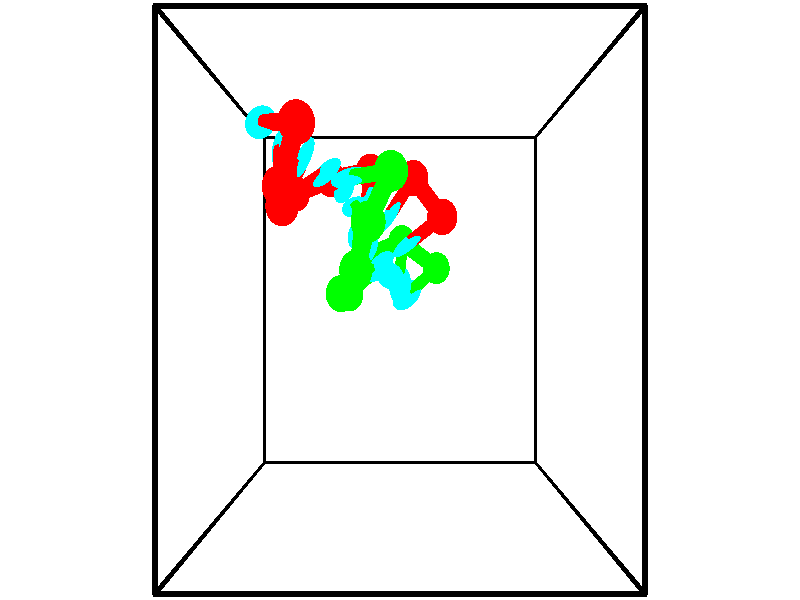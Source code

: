 // switches for output
#declare DRAW_BASES = 1; // possible values are 0, 1; only relevant for DNA ribbons
#declare DRAW_BASES_TYPE = 3; // possible values are 1, 2, 3; only relevant for DNA ribbons
#declare DRAW_FOG = 0; // set to 1 to enable fog

#include "colors.inc"

#include "transforms.inc"
background { rgb <1, 1, 1>}

#default {
   normal{
       ripples 0.25
       frequency 0.20
       turbulence 0.2
       lambda 5
   }
	finish {
		phong 0.1
		phong_size 40.
	}
}

// original window dimensions: 1024x640


// camera settings

camera {
	sky <-0, 1, 0>
	up <-0, 1, 0>
	right 1.6 * <1, 0, 0>
	location <2.5, 2.5, 11.1562>
	look_at <2.5, 2.5, 2.5>
	direction <0, 0, -8.6562>
	angle 67.0682
}


# declare cpy_camera_pos = <2.5, 2.5, 11.1562>;
# if (DRAW_FOG = 1)
fog {
	fog_type 2
	up vnormalize(cpy_camera_pos)
	color rgbt<1,1,1,0.3>
	distance 1e-5
	fog_alt 3e-3
	fog_offset 4
}
# end


// LIGHTS

# declare lum = 6;
global_settings {
	ambient_light rgb lum * <0.05, 0.05, 0.05>
	max_trace_level 15
}# declare cpy_direct_light_amount = 0.25;
light_source
{	1000 * <-1, -1, 1>,
	rgb lum * cpy_direct_light_amount
	parallel
}

light_source
{	1000 * <1, 1, -1>,
	rgb lum * cpy_direct_light_amount
	parallel
}

// strand 0

// nucleotide -1

// particle -1
sphere {
	<1.092347, 4.516319, 2.947673> 0.250000
	pigment { color rgbt <1,0,0,0> }
	no_shadow
}
cylinder {
	<0.761162, 4.569115, 2.729662>,  <0.562450, 4.600792, 2.598855>, 0.100000
	pigment { color rgbt <1,0,0,0> }
	no_shadow
}
cylinder {
	<0.761162, 4.569115, 2.729662>,  <1.092347, 4.516319, 2.947673>, 0.100000
	pigment { color rgbt <1,0,0,0> }
	no_shadow
}

// particle -1
sphere {
	<0.761162, 4.569115, 2.729662> 0.100000
	pigment { color rgbt <1,0,0,0> }
	no_shadow
}
sphere {
	0, 1
	scale<0.080000,0.200000,0.300000>
	matrix <0.538245, -0.085715, -0.838418,
		-0.157382, -0.987538, -0.000075,
		-0.827963, 0.131992, -0.545027,
		0.512773, 4.608711, 2.566154>
	pigment { color rgbt <0,1,1,0> }
	no_shadow
}
cylinder {
	<0.800862, 3.838400, 2.614815>,  <1.092347, 4.516319, 2.947673>, 0.130000
	pigment { color rgbt <1,0,0,0> }
	no_shadow
}

// nucleotide -1

// particle -1
sphere {
	<0.800862, 3.838400, 2.614815> 0.250000
	pigment { color rgbt <1,0,0,0> }
	no_shadow
}
cylinder {
	<0.757462, 4.155994, 2.375546>,  <0.731421, 4.346551, 2.231984>, 0.100000
	pigment { color rgbt <1,0,0,0> }
	no_shadow
}
cylinder {
	<0.757462, 4.155994, 2.375546>,  <0.800862, 3.838400, 2.614815>, 0.100000
	pigment { color rgbt <1,0,0,0> }
	no_shadow
}

// particle -1
sphere {
	<0.757462, 4.155994, 2.375546> 0.100000
	pigment { color rgbt <1,0,0,0> }
	no_shadow
}
sphere {
	0, 1
	scale<0.080000,0.200000,0.300000>
	matrix <0.723701, -0.349443, -0.595102,
		-0.681531, -0.497468, -0.536694,
		-0.108500, 0.793987, -0.598175,
		0.724912, 4.394190, 2.196093>
	pigment { color rgbt <0,1,1,0> }
	no_shadow
}
cylinder {
	<0.691687, 3.692190, 1.904894>,  <0.800862, 3.838400, 2.614815>, 0.130000
	pigment { color rgbt <1,0,0,0> }
	no_shadow
}

// nucleotide -1

// particle -1
sphere {
	<0.691687, 3.692190, 1.904894> 0.250000
	pigment { color rgbt <1,0,0,0> }
	no_shadow
}
cylinder {
	<0.877457, 4.046385, 1.898904>,  <0.988919, 4.258902, 1.895310>, 0.100000
	pigment { color rgbt <1,0,0,0> }
	no_shadow
}
cylinder {
	<0.877457, 4.046385, 1.898904>,  <0.691687, 3.692190, 1.904894>, 0.100000
	pigment { color rgbt <1,0,0,0> }
	no_shadow
}

// particle -1
sphere {
	<0.877457, 4.046385, 1.898904> 0.100000
	pigment { color rgbt <1,0,0,0> }
	no_shadow
}
sphere {
	0, 1
	scale<0.080000,0.200000,0.300000>
	matrix <0.730232, -0.392454, -0.559233,
		-0.501070, 0.248787, -0.828875,
		0.464425, 0.885486, -0.014974,
		1.016784, 4.312031, 1.894412>
	pigment { color rgbt <0,1,1,0> }
	no_shadow
}
cylinder {
	<0.773611, 3.951866, 1.278334>,  <0.691687, 3.692190, 1.904894>, 0.130000
	pigment { color rgbt <1,0,0,0> }
	no_shadow
}

// nucleotide -1

// particle -1
sphere {
	<0.773611, 3.951866, 1.278334> 0.250000
	pigment { color rgbt <1,0,0,0> }
	no_shadow
}
cylinder {
	<1.092865, 4.080042, 1.482411>,  <1.284418, 4.156947, 1.604858>, 0.100000
	pigment { color rgbt <1,0,0,0> }
	no_shadow
}
cylinder {
	<1.092865, 4.080042, 1.482411>,  <0.773611, 3.951866, 1.278334>, 0.100000
	pigment { color rgbt <1,0,0,0> }
	no_shadow
}

// particle -1
sphere {
	<1.092865, 4.080042, 1.482411> 0.100000
	pigment { color rgbt <1,0,0,0> }
	no_shadow
}
sphere {
	0, 1
	scale<0.080000,0.200000,0.300000>
	matrix <0.599029, -0.512554, -0.615185,
		0.064373, 0.796622, -0.601040,
		0.798136, 0.320439, 0.510195,
		1.332306, 4.176174, 1.635470>
	pigment { color rgbt <0,1,1,0> }
	no_shadow
}
cylinder {
	<1.315500, 4.222658, 0.804119>,  <0.773611, 3.951866, 1.278334>, 0.130000
	pigment { color rgbt <1,0,0,0> }
	no_shadow
}

// nucleotide -1

// particle -1
sphere {
	<1.315500, 4.222658, 0.804119> 0.250000
	pigment { color rgbt <1,0,0,0> }
	no_shadow
}
cylinder {
	<1.474846, 4.086178, 1.144680>,  <1.570454, 4.004290, 1.349017>, 0.100000
	pigment { color rgbt <1,0,0,0> }
	no_shadow
}
cylinder {
	<1.474846, 4.086178, 1.144680>,  <1.315500, 4.222658, 0.804119>, 0.100000
	pigment { color rgbt <1,0,0,0> }
	no_shadow
}

// particle -1
sphere {
	<1.474846, 4.086178, 1.144680> 0.100000
	pigment { color rgbt <1,0,0,0> }
	no_shadow
}
sphere {
	0, 1
	scale<0.080000,0.200000,0.300000>
	matrix <0.708785, -0.474651, -0.521852,
		0.582175, 0.811350, 0.052752,
		0.398366, -0.341200, 0.851403,
		1.594356, 3.983818, 1.400101>
	pigment { color rgbt <0,1,1,0> }
	no_shadow
}
cylinder {
	<1.990896, 4.353869, 0.728594>,  <1.315500, 4.222658, 0.804119>, 0.130000
	pigment { color rgbt <1,0,0,0> }
	no_shadow
}

// nucleotide -1

// particle -1
sphere {
	<1.990896, 4.353869, 0.728594> 0.250000
	pigment { color rgbt <1,0,0,0> }
	no_shadow
}
cylinder {
	<1.963593, 4.055725, 0.993857>,  <1.947210, 3.876839, 1.153016>, 0.100000
	pigment { color rgbt <1,0,0,0> }
	no_shadow
}
cylinder {
	<1.963593, 4.055725, 0.993857>,  <1.990896, 4.353869, 0.728594>, 0.100000
	pigment { color rgbt <1,0,0,0> }
	no_shadow
}

// particle -1
sphere {
	<1.963593, 4.055725, 0.993857> 0.100000
	pigment { color rgbt <1,0,0,0> }
	no_shadow
}
sphere {
	0, 1
	scale<0.080000,0.200000,0.300000>
	matrix <0.755219, -0.472946, -0.453835,
		0.651909, 0.469852, 0.595193,
		-0.068259, -0.745359, 0.663159,
		1.943115, 3.832117, 1.192805>
	pigment { color rgbt <0,1,1,0> }
	no_shadow
}
cylinder {
	<2.726606, 4.216320, 0.971777>,  <1.990896, 4.353869, 0.728594>, 0.130000
	pigment { color rgbt <1,0,0,0> }
	no_shadow
}

// nucleotide -1

// particle -1
sphere {
	<2.726606, 4.216320, 0.971777> 0.250000
	pigment { color rgbt <1,0,0,0> }
	no_shadow
}
cylinder {
	<2.488472, 3.898764, 1.021275>,  <2.345592, 3.708230, 1.050973>, 0.100000
	pigment { color rgbt <1,0,0,0> }
	no_shadow
}
cylinder {
	<2.488472, 3.898764, 1.021275>,  <2.726606, 4.216320, 0.971777>, 0.100000
	pigment { color rgbt <1,0,0,0> }
	no_shadow
}

// particle -1
sphere {
	<2.488472, 3.898764, 1.021275> 0.100000
	pigment { color rgbt <1,0,0,0> }
	no_shadow
}
sphere {
	0, 1
	scale<0.080000,0.200000,0.300000>
	matrix <0.708057, -0.591170, -0.386231,
		0.379780, -0.142318, 0.914064,
		-0.595335, -0.793892, 0.123745,
		2.309872, 3.660596, 1.058398>
	pigment { color rgbt <0,1,1,0> }
	no_shadow
}
cylinder {
	<3.200153, 3.645841, 1.158812>,  <2.726606, 4.216320, 0.971777>, 0.130000
	pigment { color rgbt <1,0,0,0> }
	no_shadow
}

// nucleotide -1

// particle -1
sphere {
	<3.200153, 3.645841, 1.158812> 0.250000
	pigment { color rgbt <1,0,0,0> }
	no_shadow
}
cylinder {
	<2.874660, 3.441467, 1.047968>,  <2.679365, 3.318843, 0.981461>, 0.100000
	pigment { color rgbt <1,0,0,0> }
	no_shadow
}
cylinder {
	<2.874660, 3.441467, 1.047968>,  <3.200153, 3.645841, 1.158812>, 0.100000
	pigment { color rgbt <1,0,0,0> }
	no_shadow
}

// particle -1
sphere {
	<2.874660, 3.441467, 1.047968> 0.100000
	pigment { color rgbt <1,0,0,0> }
	no_shadow
}
sphere {
	0, 1
	scale<0.080000,0.200000,0.300000>
	matrix <0.580806, -0.733239, -0.353589,
		-0.022528, -0.448673, 0.893412,
		-0.813730, -0.510933, -0.277110,
		2.630541, 3.288187, 0.964835>
	pigment { color rgbt <0,1,1,0> }
	no_shadow
}
// strand 1

// nucleotide -1

// particle -1
sphere {
	<3.182687, 2.998957, -0.187441> 0.250000
	pigment { color rgbt <0,1,0,0> }
	no_shadow
}
cylinder {
	<2.866615, 2.756605, -0.150511>,  <2.676972, 2.611194, -0.128353>, 0.100000
	pigment { color rgbt <0,1,0,0> }
	no_shadow
}
cylinder {
	<2.866615, 2.756605, -0.150511>,  <3.182687, 2.998957, -0.187441>, 0.100000
	pigment { color rgbt <0,1,0,0> }
	no_shadow
}

// particle -1
sphere {
	<2.866615, 2.756605, -0.150511> 0.100000
	pigment { color rgbt <0,1,0,0> }
	no_shadow
}
sphere {
	0, 1
	scale<0.080000,0.200000,0.300000>
	matrix <-0.162805, 0.352740, 0.921450,
		-0.590855, 0.713080, -0.377369,
		-0.790180, -0.605881, 0.092326,
		2.629561, 2.574841, -0.122813>
	pigment { color rgbt <0,1,1,0> }
	no_shadow
}
cylinder {
	<2.532460, 3.397668, 0.036035>,  <3.182687, 2.998957, -0.187441>, 0.130000
	pigment { color rgbt <0,1,0,0> }
	no_shadow
}

// nucleotide -1

// particle -1
sphere {
	<2.532460, 3.397668, 0.036035> 0.250000
	pigment { color rgbt <0,1,0,0> }
	no_shadow
}
cylinder {
	<2.514267, 3.014617, 0.149792>,  <2.503351, 2.784786, 0.218046>, 0.100000
	pigment { color rgbt <0,1,0,0> }
	no_shadow
}
cylinder {
	<2.514267, 3.014617, 0.149792>,  <2.532460, 3.397668, 0.036035>, 0.100000
	pigment { color rgbt <0,1,0,0> }
	no_shadow
}

// particle -1
sphere {
	<2.514267, 3.014617, 0.149792> 0.100000
	pigment { color rgbt <0,1,0,0> }
	no_shadow
}
sphere {
	0, 1
	scale<0.080000,0.200000,0.300000>
	matrix <-0.148782, 0.288006, 0.946000,
		-0.987823, 0.000715, -0.155578,
		-0.045484, -0.957628, 0.284392,
		2.500622, 2.727328, 0.235109>
	pigment { color rgbt <0,1,1,0> }
	no_shadow
}
cylinder {
	<1.837935, 3.147569, 0.164569>,  <2.532460, 3.397668, 0.036035>, 0.130000
	pigment { color rgbt <0,1,0,0> }
	no_shadow
}

// nucleotide -1

// particle -1
sphere {
	<1.837935, 3.147569, 0.164569> 0.250000
	pigment { color rgbt <0,1,0,0> }
	no_shadow
}
cylinder {
	<2.115631, 2.980588, 0.399095>,  <2.282249, 2.880399, 0.539810>, 0.100000
	pigment { color rgbt <0,1,0,0> }
	no_shadow
}
cylinder {
	<2.115631, 2.980588, 0.399095>,  <1.837935, 3.147569, 0.164569>, 0.100000
	pigment { color rgbt <0,1,0,0> }
	no_shadow
}

// particle -1
sphere {
	<2.115631, 2.980588, 0.399095> 0.100000
	pigment { color rgbt <0,1,0,0> }
	no_shadow
}
sphere {
	0, 1
	scale<0.080000,0.200000,0.300000>
	matrix <-0.365764, 0.496957, 0.786925,
		-0.619877, -0.760767, 0.192318,
		0.694240, -0.417454, 0.586313,
		2.323903, 2.855352, 0.574989>
	pigment { color rgbt <0,1,1,0> }
	no_shadow
}
cylinder {
	<1.612185, 2.584268, 0.650812>,  <1.837935, 3.147569, 0.164569>, 0.130000
	pigment { color rgbt <0,1,0,0> }
	no_shadow
}

// nucleotide -1

// particle -1
sphere {
	<1.612185, 2.584268, 0.650812> 0.250000
	pigment { color rgbt <0,1,0,0> }
	no_shadow
}
cylinder {
	<1.920197, 2.806785, 0.775773>,  <2.105003, 2.940295, 0.850750>, 0.100000
	pigment { color rgbt <0,1,0,0> }
	no_shadow
}
cylinder {
	<1.920197, 2.806785, 0.775773>,  <1.612185, 2.584268, 0.650812>, 0.100000
	pigment { color rgbt <0,1,0,0> }
	no_shadow
}

// particle -1
sphere {
	<1.920197, 2.806785, 0.775773> 0.100000
	pigment { color rgbt <0,1,0,0> }
	no_shadow
}
sphere {
	0, 1
	scale<0.080000,0.200000,0.300000>
	matrix <-0.586124, 0.423381, 0.690802,
		0.252021, -0.715045, 0.652071,
		0.770028, 0.556291, 0.312404,
		2.151205, 2.973672, 0.869494>
	pigment { color rgbt <0,1,1,0> }
	no_shadow
}
cylinder {
	<1.552271, 2.586320, 1.416731>,  <1.612185, 2.584268, 0.650812>, 0.130000
	pigment { color rgbt <0,1,0,0> }
	no_shadow
}

// nucleotide -1

// particle -1
sphere {
	<1.552271, 2.586320, 1.416731> 0.250000
	pigment { color rgbt <0,1,0,0> }
	no_shadow
}
cylinder {
	<1.764435, 2.908386, 1.310619>,  <1.891733, 3.101626, 1.246952>, 0.100000
	pigment { color rgbt <0,1,0,0> }
	no_shadow
}
cylinder {
	<1.764435, 2.908386, 1.310619>,  <1.552271, 2.586320, 1.416731>, 0.100000
	pigment { color rgbt <0,1,0,0> }
	no_shadow
}

// particle -1
sphere {
	<1.764435, 2.908386, 1.310619> 0.100000
	pigment { color rgbt <0,1,0,0> }
	no_shadow
}
sphere {
	0, 1
	scale<0.080000,0.200000,0.300000>
	matrix <-0.445216, 0.530867, 0.721085,
		0.721421, -0.264364, 0.640049,
		0.530410, 0.805166, -0.265280,
		1.923558, 3.149936, 1.231035>
	pigment { color rgbt <0,1,1,0> }
	no_shadow
}
cylinder {
	<1.839540, 2.874423, 2.115638>,  <1.552271, 2.586320, 1.416731>, 0.130000
	pigment { color rgbt <0,1,0,0> }
	no_shadow
}

// nucleotide -1

// particle -1
sphere {
	<1.839540, 2.874423, 2.115638> 0.250000
	pigment { color rgbt <0,1,0,0> }
	no_shadow
}
cylinder {
	<1.852737, 3.162873, 1.838831>,  <1.860656, 3.335944, 1.672747>, 0.100000
	pigment { color rgbt <0,1,0,0> }
	no_shadow
}
cylinder {
	<1.852737, 3.162873, 1.838831>,  <1.839540, 2.874423, 2.115638>, 0.100000
	pigment { color rgbt <0,1,0,0> }
	no_shadow
}

// particle -1
sphere {
	<1.852737, 3.162873, 1.838831> 0.100000
	pigment { color rgbt <0,1,0,0> }
	no_shadow
}
sphere {
	0, 1
	scale<0.080000,0.200000,0.300000>
	matrix <-0.337734, 0.659709, 0.671357,
		0.940663, 0.211567, 0.265315,
		0.032994, 0.721126, -0.692017,
		1.862636, 3.379211, 1.631226>
	pigment { color rgbt <0,1,1,0> }
	no_shadow
}
cylinder {
	<2.043280, 3.436812, 2.503537>,  <1.839540, 2.874423, 2.115638>, 0.130000
	pigment { color rgbt <0,1,0,0> }
	no_shadow
}

// nucleotide -1

// particle -1
sphere {
	<2.043280, 3.436812, 2.503537> 0.250000
	pigment { color rgbt <0,1,0,0> }
	no_shadow
}
cylinder {
	<1.908577, 3.583272, 2.156543>,  <1.827755, 3.671148, 1.948346>, 0.100000
	pigment { color rgbt <0,1,0,0> }
	no_shadow
}
cylinder {
	<1.908577, 3.583272, 2.156543>,  <2.043280, 3.436812, 2.503537>, 0.100000
	pigment { color rgbt <0,1,0,0> }
	no_shadow
}

// particle -1
sphere {
	<1.908577, 3.583272, 2.156543> 0.100000
	pigment { color rgbt <0,1,0,0> }
	no_shadow
}
sphere {
	0, 1
	scale<0.080000,0.200000,0.300000>
	matrix <-0.321918, 0.821009, 0.471500,
		0.884853, 0.438039, -0.158611,
		-0.336757, 0.366149, -0.867485,
		1.807550, 3.693117, 1.896297>
	pigment { color rgbt <0,1,1,0> }
	no_shadow
}
cylinder {
	<2.369540, 4.061182, 2.388160>,  <2.043280, 3.436812, 2.503537>, 0.130000
	pigment { color rgbt <0,1,0,0> }
	no_shadow
}

// nucleotide -1

// particle -1
sphere {
	<2.369540, 4.061182, 2.388160> 0.250000
	pigment { color rgbt <0,1,0,0> }
	no_shadow
}
cylinder {
	<2.005798, 4.043615, 2.222681>,  <1.787553, 4.033075, 2.123393>, 0.100000
	pigment { color rgbt <0,1,0,0> }
	no_shadow
}
cylinder {
	<2.005798, 4.043615, 2.222681>,  <2.369540, 4.061182, 2.388160>, 0.100000
	pigment { color rgbt <0,1,0,0> }
	no_shadow
}

// particle -1
sphere {
	<2.005798, 4.043615, 2.222681> 0.100000
	pigment { color rgbt <0,1,0,0> }
	no_shadow
}
sphere {
	0, 1
	scale<0.080000,0.200000,0.300000>
	matrix <-0.306698, 0.742653, 0.595317,
		0.281090, 0.668234, -0.688804,
		-0.909354, -0.043917, -0.413699,
		1.732992, 4.030440, 2.098571>
	pigment { color rgbt <0,1,1,0> }
	no_shadow
}
// box output
cylinder {
	<0.000000, 0.000000, 0.000000>,  <5.000000, 0.000000, 0.000000>, 0.025000
	pigment { color rgbt <0,0,0,0> }
	no_shadow
}
cylinder {
	<0.000000, 0.000000, 0.000000>,  <0.000000, 5.000000, 0.000000>, 0.025000
	pigment { color rgbt <0,0,0,0> }
	no_shadow
}
cylinder {
	<0.000000, 0.000000, 0.000000>,  <0.000000, 0.000000, 5.000000>, 0.025000
	pigment { color rgbt <0,0,0,0> }
	no_shadow
}
cylinder {
	<5.000000, 5.000000, 5.000000>,  <0.000000, 5.000000, 5.000000>, 0.025000
	pigment { color rgbt <0,0,0,0> }
	no_shadow
}
cylinder {
	<5.000000, 5.000000, 5.000000>,  <5.000000, 0.000000, 5.000000>, 0.025000
	pigment { color rgbt <0,0,0,0> }
	no_shadow
}
cylinder {
	<5.000000, 5.000000, 5.000000>,  <5.000000, 5.000000, 0.000000>, 0.025000
	pigment { color rgbt <0,0,0,0> }
	no_shadow
}
cylinder {
	<0.000000, 0.000000, 5.000000>,  <0.000000, 5.000000, 5.000000>, 0.025000
	pigment { color rgbt <0,0,0,0> }
	no_shadow
}
cylinder {
	<0.000000, 0.000000, 5.000000>,  <5.000000, 0.000000, 5.000000>, 0.025000
	pigment { color rgbt <0,0,0,0> }
	no_shadow
}
cylinder {
	<5.000000, 5.000000, 0.000000>,  <0.000000, 5.000000, 0.000000>, 0.025000
	pigment { color rgbt <0,0,0,0> }
	no_shadow
}
cylinder {
	<5.000000, 5.000000, 0.000000>,  <5.000000, 0.000000, 0.000000>, 0.025000
	pigment { color rgbt <0,0,0,0> }
	no_shadow
}
cylinder {
	<5.000000, 0.000000, 5.000000>,  <5.000000, 0.000000, 0.000000>, 0.025000
	pigment { color rgbt <0,0,0,0> }
	no_shadow
}
cylinder {
	<0.000000, 5.000000, 0.000000>,  <0.000000, 5.000000, 5.000000>, 0.025000
	pigment { color rgbt <0,0,0,0> }
	no_shadow
}
// end of box output
